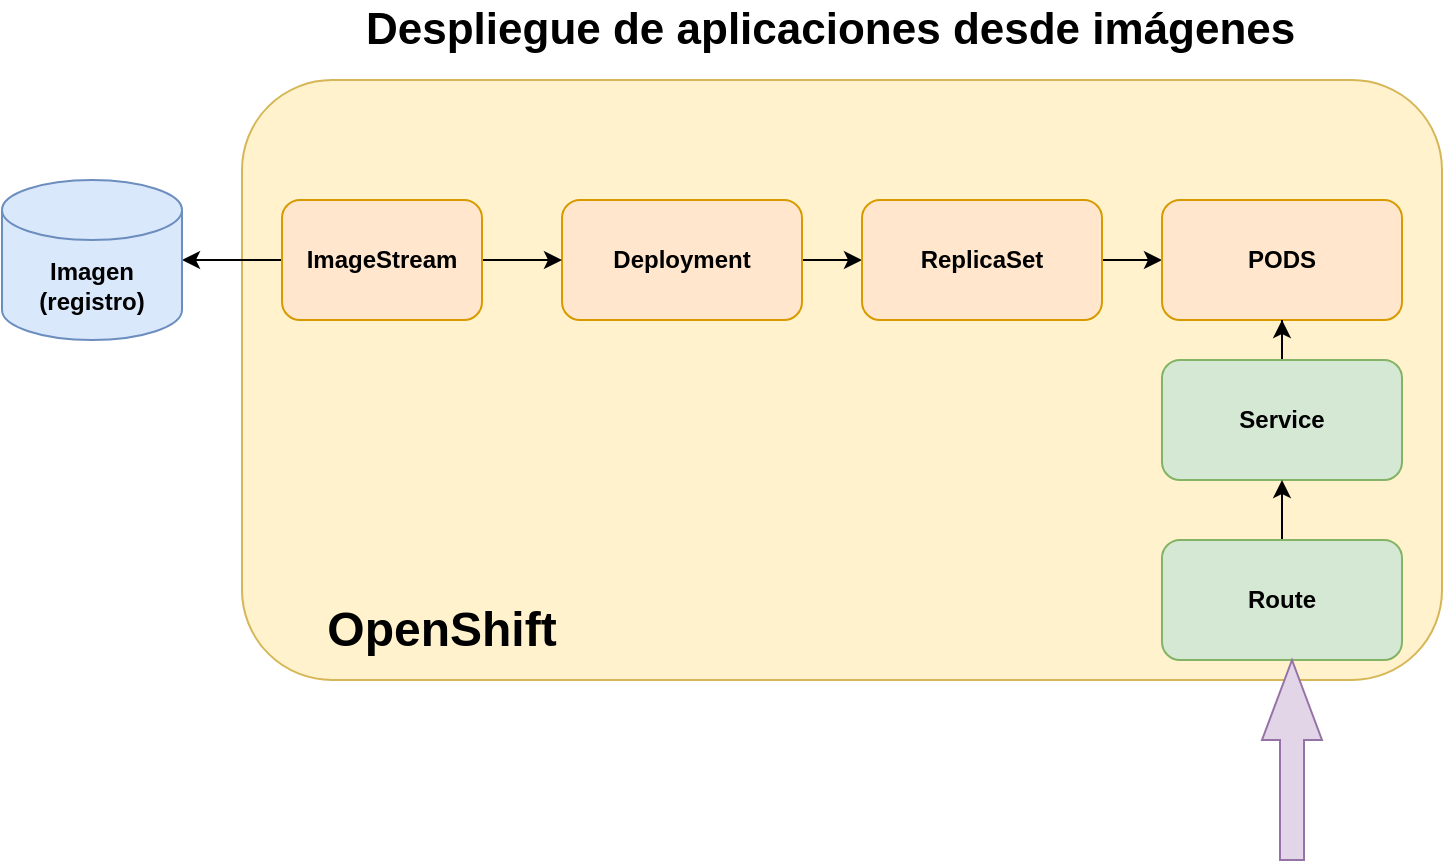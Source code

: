 <mxfile version="21.1.5" type="device">
  <diagram name="Página-1" id="AvLUnw90TaFhlQHaY8LK">
    <mxGraphModel dx="1194" dy="765" grid="1" gridSize="10" guides="1" tooltips="1" connect="1" arrows="1" fold="1" page="1" pageScale="1" pageWidth="827" pageHeight="1169" math="0" shadow="0">
      <root>
        <mxCell id="0" />
        <mxCell id="1" parent="0" />
        <mxCell id="kqJF-_SMoIaTMhnPQcGV-2" value="" style="rounded=1;whiteSpace=wrap;html=1;labelPosition=center;verticalLabelPosition=bottom;align=center;verticalAlign=top;fillColor=#fff2cc;strokeColor=#d6b656;" parent="1" vertex="1">
          <mxGeometry x="180" y="160" width="600" height="300" as="geometry" />
        </mxCell>
        <mxCell id="kqJF-_SMoIaTMhnPQcGV-5" value="" style="edgeStyle=orthogonalEdgeStyle;rounded=0;orthogonalLoop=1;jettySize=auto;html=1;" parent="1" source="4d2zQpIDs25eRN6ht3no-1" target="4d2zQpIDs25eRN6ht3no-4" edge="1">
          <mxGeometry relative="1" as="geometry" />
        </mxCell>
        <mxCell id="4d2zQpIDs25eRN6ht3no-1" value="&lt;b&gt;Deployment&lt;/b&gt;" style="rounded=1;whiteSpace=wrap;html=1;fillColor=#ffe6cc;strokeColor=#d79b00;" parent="1" vertex="1">
          <mxGeometry x="340" y="220" width="120" height="60" as="geometry" />
        </mxCell>
        <mxCell id="kqJF-_SMoIaTMhnPQcGV-3" value="" style="edgeStyle=orthogonalEdgeStyle;rounded=0;orthogonalLoop=1;jettySize=auto;html=1;" parent="1" source="4d2zQpIDs25eRN6ht3no-2" target="kqJF-_SMoIaTMhnPQcGV-1" edge="1">
          <mxGeometry relative="1" as="geometry" />
        </mxCell>
        <mxCell id="kqJF-_SMoIaTMhnPQcGV-4" value="" style="edgeStyle=orthogonalEdgeStyle;rounded=0;orthogonalLoop=1;jettySize=auto;html=1;" parent="1" source="4d2zQpIDs25eRN6ht3no-2" target="4d2zQpIDs25eRN6ht3no-1" edge="1">
          <mxGeometry relative="1" as="geometry" />
        </mxCell>
        <mxCell id="4d2zQpIDs25eRN6ht3no-2" value="&lt;b&gt;ImageStream&lt;/b&gt;" style="rounded=1;whiteSpace=wrap;html=1;fillColor=#ffe6cc;strokeColor=#d79b00;" parent="1" vertex="1">
          <mxGeometry x="200" y="220" width="100" height="60" as="geometry" />
        </mxCell>
        <mxCell id="kqJF-_SMoIaTMhnPQcGV-6" value="" style="edgeStyle=orthogonalEdgeStyle;rounded=0;orthogonalLoop=1;jettySize=auto;html=1;" parent="1" source="4d2zQpIDs25eRN6ht3no-4" target="4d2zQpIDs25eRN6ht3no-6" edge="1">
          <mxGeometry relative="1" as="geometry" />
        </mxCell>
        <mxCell id="4d2zQpIDs25eRN6ht3no-4" value="&lt;b&gt;ReplicaSet&lt;/b&gt;" style="rounded=1;whiteSpace=wrap;html=1;fillColor=#ffe6cc;strokeColor=#d79b00;" parent="1" vertex="1">
          <mxGeometry x="490" y="220" width="120" height="60" as="geometry" />
        </mxCell>
        <mxCell id="4d2zQpIDs25eRN6ht3no-6" value="&lt;b&gt;PODS&lt;/b&gt;" style="rounded=1;whiteSpace=wrap;html=1;fillColor=#ffe6cc;strokeColor=#d79b00;" parent="1" vertex="1">
          <mxGeometry x="640" y="220" width="120" height="60" as="geometry" />
        </mxCell>
        <mxCell id="4d2zQpIDs25eRN6ht3no-10" value="&lt;div align=&quot;left&quot;&gt;&lt;font size=&quot;1&quot;&gt;&lt;b style=&quot;font-size: 22px;&quot;&gt;Despliegue de aplicaciones desde imágenes&lt;/b&gt;&lt;/font&gt;&lt;/div&gt;" style="text;strokeColor=none;align=left;fillColor=none;html=1;verticalAlign=middle;whiteSpace=wrap;rounded=0;" parent="1" vertex="1">
          <mxGeometry x="240" y="120" width="480" height="30" as="geometry" />
        </mxCell>
        <mxCell id="kqJF-_SMoIaTMhnPQcGV-1" value="&lt;div&gt;&lt;b&gt;Imagen&lt;/b&gt;&lt;/div&gt;&lt;div&gt;&lt;b&gt;(registro)&lt;br&gt;&lt;/b&gt;&lt;/div&gt;" style="shape=cylinder3;whiteSpace=wrap;html=1;boundedLbl=1;backgroundOutline=1;size=15;fillColor=#dae8fc;strokeColor=#6c8ebf;" parent="1" vertex="1">
          <mxGeometry x="60" y="210" width="90" height="80" as="geometry" />
        </mxCell>
        <mxCell id="kqJF-_SMoIaTMhnPQcGV-9" value="" style="edgeStyle=orthogonalEdgeStyle;rounded=0;orthogonalLoop=1;jettySize=auto;html=1;" parent="1" source="kqJF-_SMoIaTMhnPQcGV-7" target="4d2zQpIDs25eRN6ht3no-6" edge="1">
          <mxGeometry relative="1" as="geometry" />
        </mxCell>
        <mxCell id="kqJF-_SMoIaTMhnPQcGV-7" value="&lt;b&gt;Service&lt;/b&gt;" style="rounded=1;whiteSpace=wrap;html=1;fillColor=#d5e8d4;strokeColor=#82b366;" parent="1" vertex="1">
          <mxGeometry x="640" y="300" width="120" height="60" as="geometry" />
        </mxCell>
        <mxCell id="kqJF-_SMoIaTMhnPQcGV-11" value="" style="edgeStyle=orthogonalEdgeStyle;rounded=0;orthogonalLoop=1;jettySize=auto;html=1;" parent="1" source="kqJF-_SMoIaTMhnPQcGV-8" target="kqJF-_SMoIaTMhnPQcGV-7" edge="1">
          <mxGeometry relative="1" as="geometry" />
        </mxCell>
        <mxCell id="kqJF-_SMoIaTMhnPQcGV-8" value="&lt;b&gt;Route&lt;/b&gt;" style="rounded=1;whiteSpace=wrap;html=1;fillColor=#d5e8d4;strokeColor=#82b366;" parent="1" vertex="1">
          <mxGeometry x="640" y="390" width="120" height="60" as="geometry" />
        </mxCell>
        <mxCell id="kqJF-_SMoIaTMhnPQcGV-13" value="" style="html=1;shadow=0;dashed=0;align=center;verticalAlign=middle;shape=mxgraph.arrows2.arrow;dy=0.6;dx=40;direction=north;notch=0;fillColor=#e1d5e7;strokeColor=#9673a6;" parent="1" vertex="1">
          <mxGeometry x="690" y="450" width="30" height="100" as="geometry" />
        </mxCell>
        <mxCell id="kqJF-_SMoIaTMhnPQcGV-14" value="&lt;h1&gt;OpenShift&lt;/h1&gt;" style="text;strokeColor=none;align=center;fillColor=none;html=1;verticalAlign=middle;whiteSpace=wrap;rounded=0;" parent="1" vertex="1">
          <mxGeometry x="250" y="420" width="60" height="30" as="geometry" />
        </mxCell>
      </root>
    </mxGraphModel>
  </diagram>
</mxfile>
